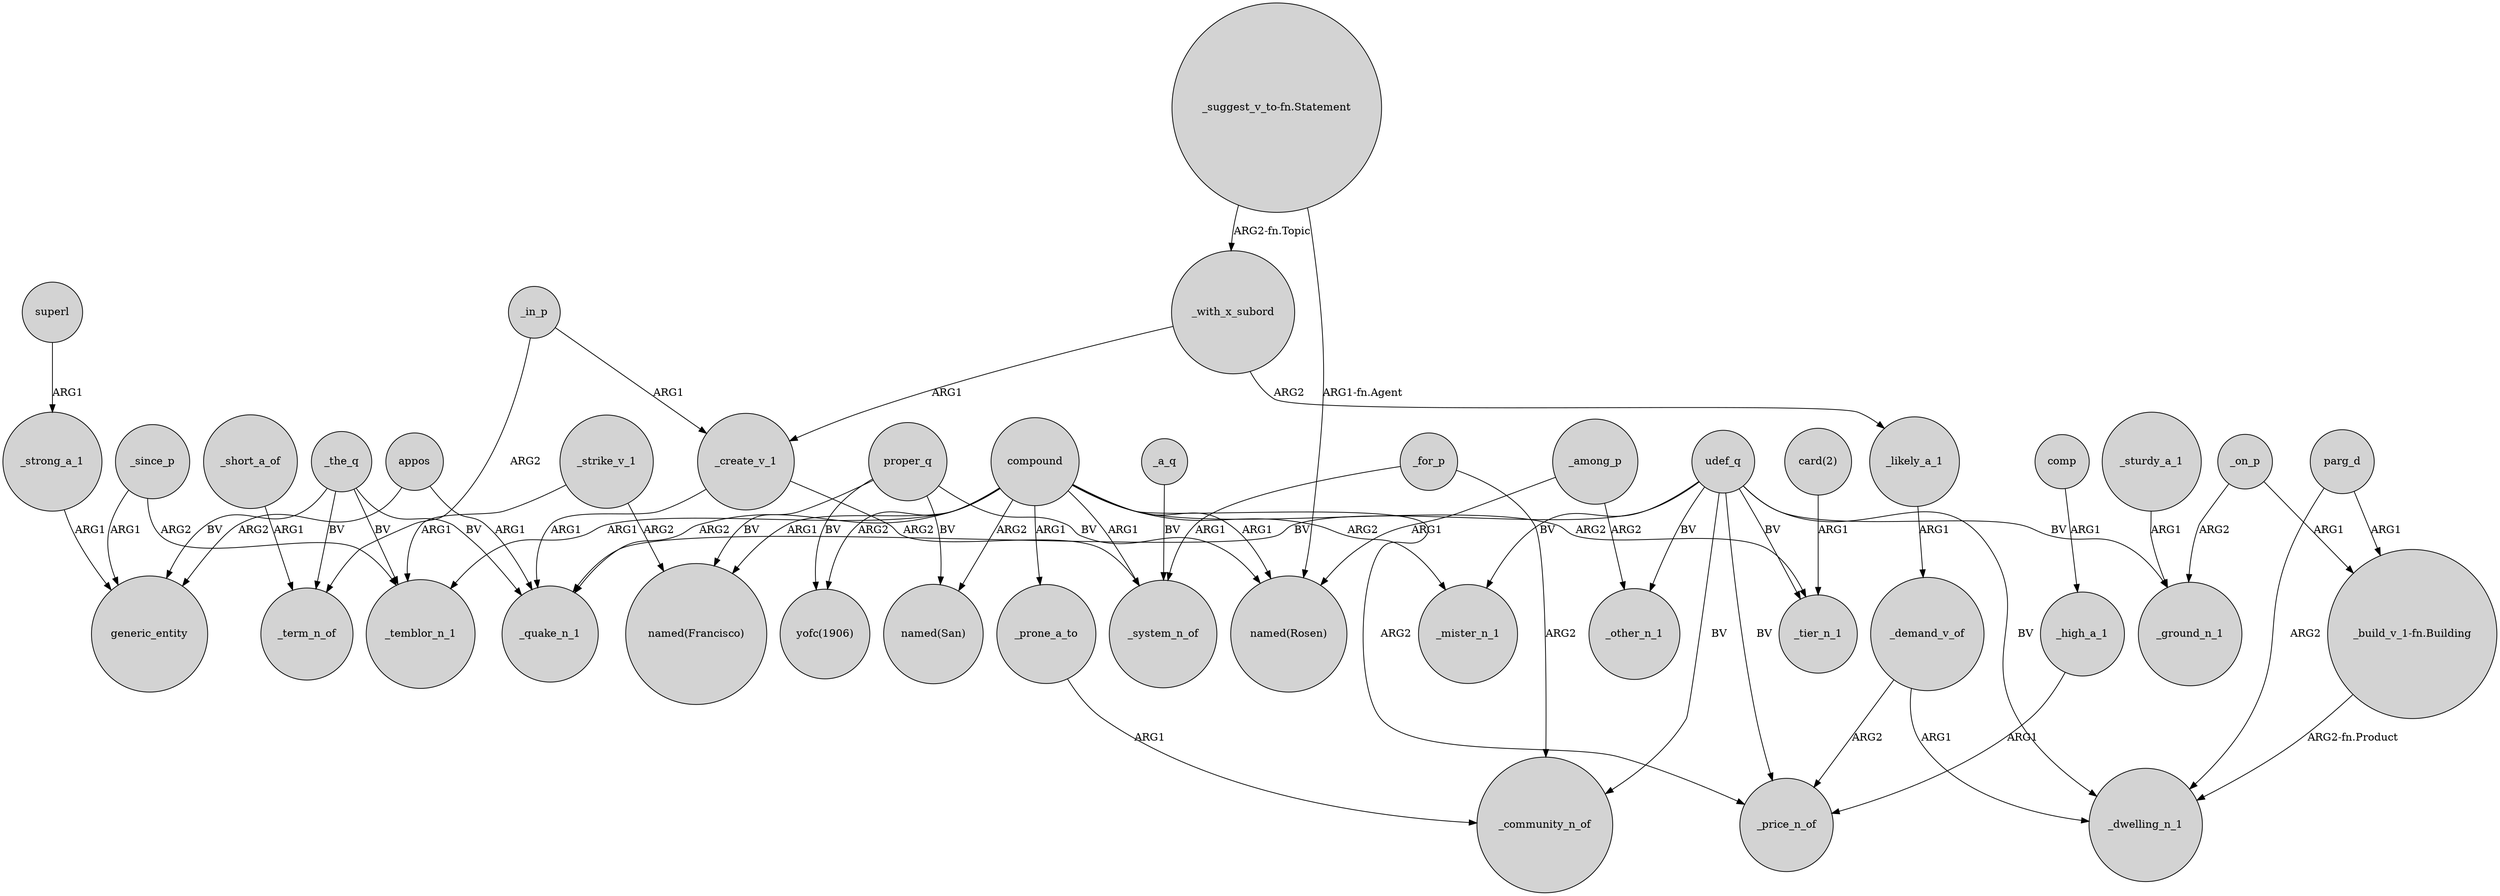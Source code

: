 digraph {
	node [shape=circle style=filled]
	_the_q -> generic_entity [label=BV]
	_strike_v_1 -> "named(Francisco)" [label=ARG2]
	compound -> _price_n_of [label=ARG2]
	_create_v_1 -> _system_n_of [label=ARG2]
	udef_q -> _price_n_of [label=BV]
	udef_q -> _community_n_of [label=BV]
	proper_q -> "named(Francisco)" [label=BV]
	compound -> "yofc(1906)" [label=ARG2]
	compound -> "named(San)" [label=ARG2]
	_among_p -> _other_n_1 [label=ARG2]
	"_suggest_v_to-fn.Statement" -> _with_x_subord [label="ARG2-fn.Topic"]
	_the_q -> _quake_n_1 [label=BV]
	compound -> _system_n_of [label=ARG1]
	_prone_a_to -> _community_n_of [label=ARG1]
	udef_q -> _ground_n_1 [label=BV]
	_demand_v_of -> _dwelling_n_1 [label=ARG1]
	"card(2)" -> _tier_n_1 [label=ARG1]
	compound -> _mister_n_1 [label=ARG2]
	compound -> "named(Rosen)" [label=ARG1]
	_short_a_of -> _term_n_of [label=ARG1]
	proper_q -> "named(Rosen)" [label=BV]
	udef_q -> _mister_n_1 [label=BV]
	compound -> _temblor_n_1 [label=ARG1]
	udef_q -> _tier_n_1 [label=BV]
	_for_p -> _community_n_of [label=ARG2]
	_among_p -> "named(Rosen)" [label=ARG1]
	parg_d -> _dwelling_n_1 [label=ARG2]
	appos -> generic_entity [label=ARG2]
	comp -> _high_a_1 [label=ARG1]
	_strong_a_1 -> generic_entity [label=ARG1]
	_with_x_subord -> _likely_a_1 [label=ARG2]
	_for_p -> _system_n_of [label=ARG1]
	udef_q -> _other_n_1 [label=BV]
	_the_q -> _temblor_n_1 [label=BV]
	_the_q -> _term_n_of [label=BV]
	_on_p -> "_build_v_1-fn.Building" [label=ARG1]
	_since_p -> generic_entity [label=ARG1]
	"_suggest_v_to-fn.Statement" -> "named(Rosen)" [label="ARG1-fn.Agent"]
	_in_p -> _create_v_1 [label=ARG1]
	_create_v_1 -> _quake_n_1 [label=ARG1]
	_high_a_1 -> _price_n_of [label=ARG1]
	_since_p -> _temblor_n_1 [label=ARG2]
	parg_d -> "_build_v_1-fn.Building" [label=ARG1]
	_in_p -> _term_n_of [label=ARG2]
	_with_x_subord -> _create_v_1 [label=ARG1]
	"_build_v_1-fn.Building" -> _dwelling_n_1 [label="ARG2-fn.Product"]
	_likely_a_1 -> _demand_v_of [label=ARG1]
	compound -> "named(Francisco)" [label=ARG1]
	_sturdy_a_1 -> _ground_n_1 [label=ARG1]
	_on_p -> _ground_n_1 [label=ARG2]
	_strike_v_1 -> _temblor_n_1 [label=ARG1]
	_a_q -> _system_n_of [label=BV]
	proper_q -> "named(San)" [label=BV]
	compound -> _tier_n_1 [label=ARG2]
	proper_q -> "yofc(1906)" [label=BV]
	compound -> _prone_a_to [label=ARG1]
	udef_q -> _dwelling_n_1 [label=BV]
	_demand_v_of -> _price_n_of [label=ARG2]
	udef_q -> _quake_n_1 [label=BV]
	superl -> _strong_a_1 [label=ARG1]
	compound -> _quake_n_1 [label=ARG2]
	appos -> _quake_n_1 [label=ARG1]
}
